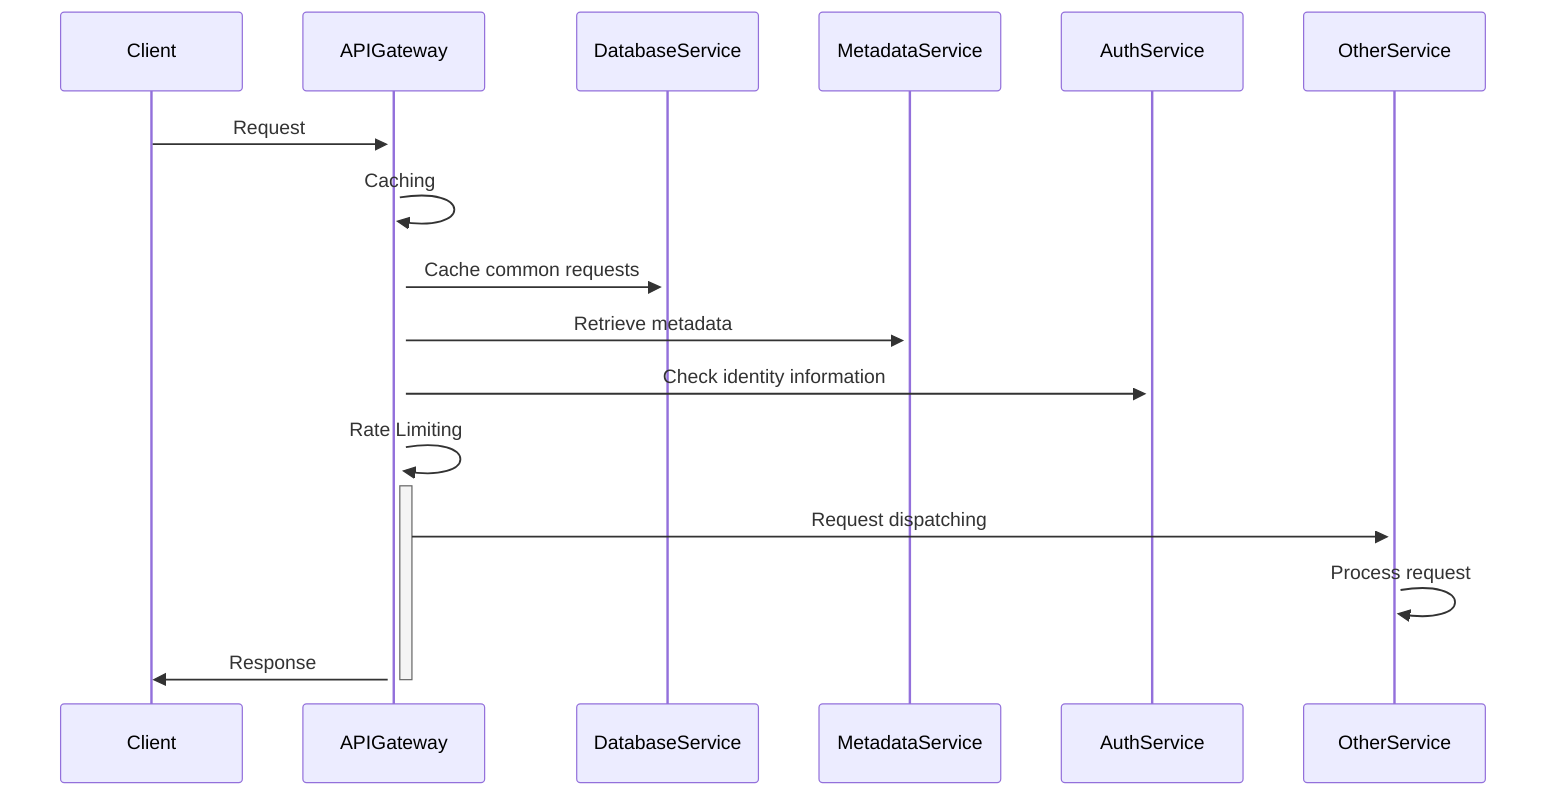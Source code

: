 sequenceDiagram
    participant Client
    participant APIGateway
    participant DatabaseService
    participant MetadataService
    participant AuthService
    participant OtherService

    Client->>+APIGateway: Request
    APIGateway->>+APIGateway: Caching
    APIGateway->>+DatabaseService: Cache common requests
    APIGateway->>+MetadataService: Retrieve metadata
    APIGateway->>+AuthService: Check identity information
    APIGateway->>+APIGateway: Rate Limiting
    APIGateway->>+OtherService: Request dispatching
    OtherService->>+OtherService: Process request
    APIGateway->>-Client: Response